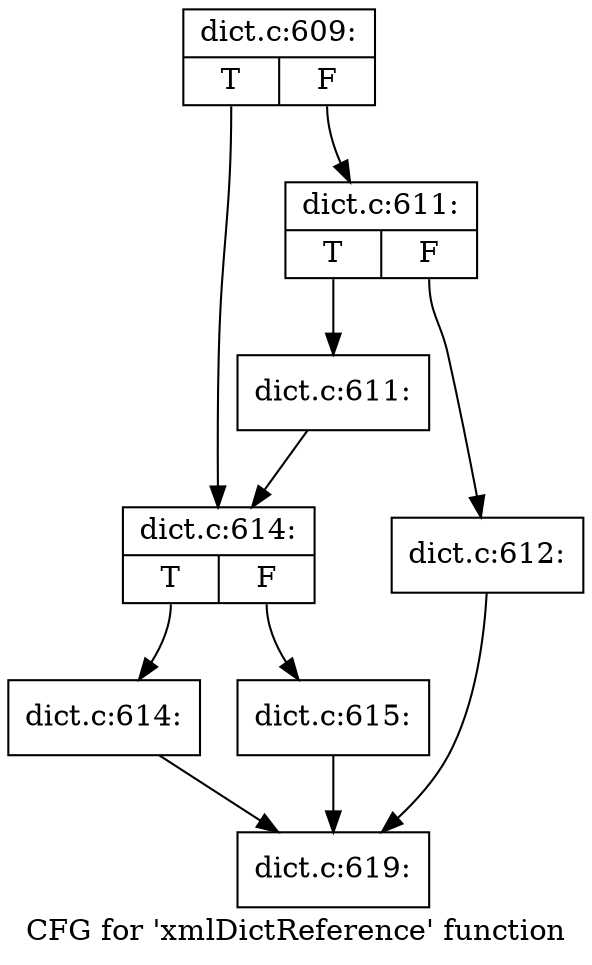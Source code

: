 digraph "CFG for 'xmlDictReference' function" {
	label="CFG for 'xmlDictReference' function";

	Node0x48ae510 [shape=record,label="{dict.c:609:|{<s0>T|<s1>F}}"];
	Node0x48ae510:s0 -> Node0x48b0230;
	Node0x48ae510:s1 -> Node0x48aeec0;
	Node0x48aeec0 [shape=record,label="{dict.c:611:|{<s0>T|<s1>F}}"];
	Node0x48aeec0:s0 -> Node0x48ae9b0;
	Node0x48aeec0:s1 -> Node0x48ae960;
	Node0x48ae960 [shape=record,label="{dict.c:612:}"];
	Node0x48ae960 -> Node0x48aed00;
	Node0x48ae9b0 [shape=record,label="{dict.c:611:}"];
	Node0x48ae9b0 -> Node0x48b0230;
	Node0x48b0230 [shape=record,label="{dict.c:614:|{<s0>T|<s1>F}}"];
	Node0x48b0230:s0 -> Node0x48b3730;
	Node0x48b0230:s1 -> Node0x48b3780;
	Node0x48b3730 [shape=record,label="{dict.c:614:}"];
	Node0x48b3730 -> Node0x48aed00;
	Node0x48b3780 [shape=record,label="{dict.c:615:}"];
	Node0x48b3780 -> Node0x48aed00;
	Node0x48aed00 [shape=record,label="{dict.c:619:}"];
}
